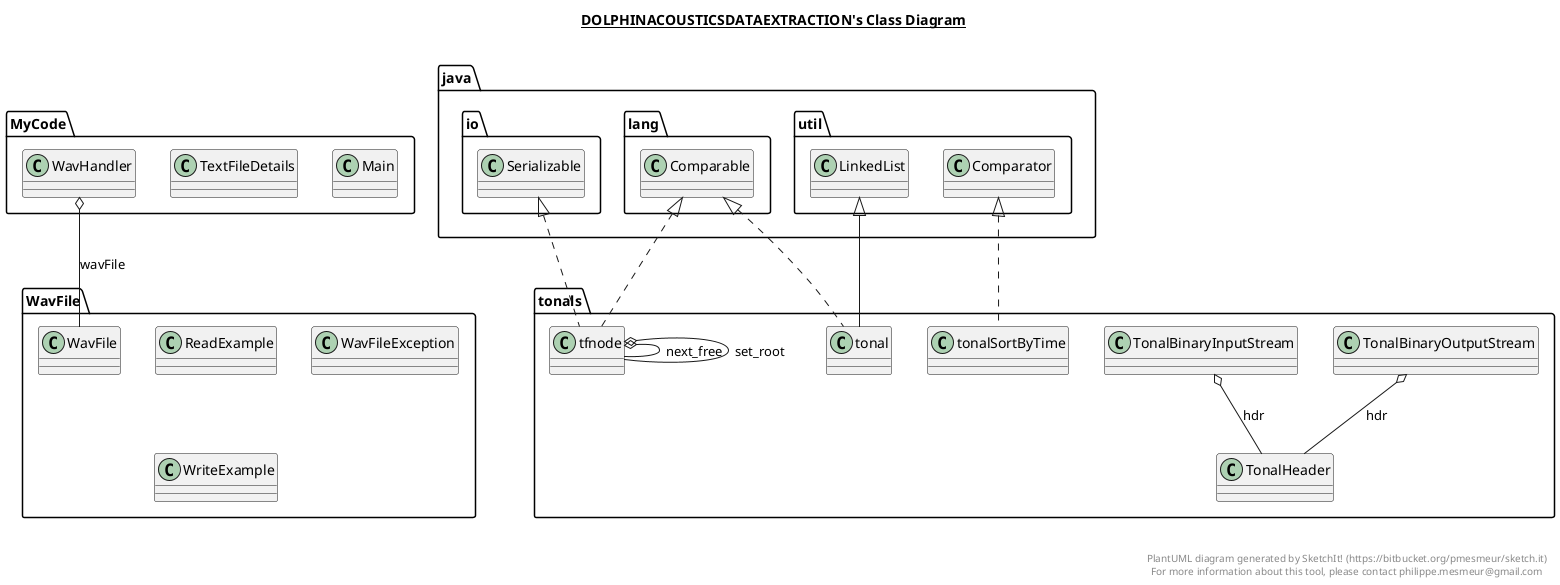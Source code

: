 @startuml

title __DOLPHINACOUSTICSDATAEXTRACTION's Class Diagram__\n

  namespace MyCode {
    class MyCode.Main {
    }
  }
  

  namespace MyCode {
    class MyCode.TextFileDetails {
    }
  }
  

  namespace MyCode {
    class MyCode.WavHandler {
    }
  }
  

  namespace WavFile {
    class WavFile.ReadExample {
    }
  }
  

  namespace WavFile {
    class WavFile.WavFile {
    }
  }
  

  namespace WavFile {
    class WavFile.WavFileException {
    }
  }
  

  namespace WavFile {
    class WavFile.WriteExample {
    }
  }
  

  namespace tonals {
    class tonals.TonalBinaryInputStream {
    }
  }
  

  namespace tonals {
    class tonals.TonalBinaryOutputStream {
    }
  }
  

  namespace tonals {
    class tonals.TonalHeader {
    }
  }
  

  namespace tonals {
    class tonals.tfnode {
    }
  }
  

  namespace tonals {
    class tonals.tonal {
    }
  }
  

  namespace tonals {
    class tonals.tonalSortByTime {
    }
  }
  

  MyCode.WavHandler o-- WavFile.WavFile : wavFile
  WavFile.WavFile o-- WavFile.WavFile.IOState : ioState
  tonals.TonalBinaryInputStream o-- tonals.TonalHeader : hdr
  tonals.TonalBinaryOutputStream o-- tonals.TonalHeader : hdr
  tonals.tfnode .up.|> java.io.Serializable
  tonals.tfnode .up.|> java.lang.Comparable
  tonals.tfnode o-- tonals.tfnode : next_free
  tonals.tfnode o-- tonals.tfnode : set_root
  tonals.tonal .up.|> java.lang.Comparable
  tonals.tonal -up-|> java.util.LinkedList
  tonals.tonalSortByTime .up.|> java.util.Comparator


right footer


PlantUML diagram generated by SketchIt! (https://bitbucket.org/pmesmeur/sketch.it)
For more information about this tool, please contact philippe.mesmeur@gmail.com
endfooter

@enduml
